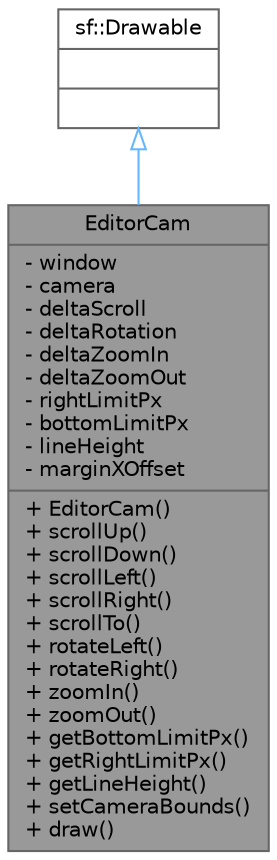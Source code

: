 digraph "EditorCam"
{
 // LATEX_PDF_SIZE
  bgcolor="transparent";
  edge [fontname=Helvetica,fontsize=10,labelfontname=Helvetica,labelfontsize=10];
  node [fontname=Helvetica,fontsize=10,shape=box,height=0.2,width=0.4];
  Node1 [shape=record,label="{EditorCam\n|- window\l- camera\l- deltaScroll\l- deltaRotation\l- deltaZoomIn\l- deltaZoomOut\l- rightLimitPx\l- bottomLimitPx\l- lineHeight\l- marginXOffset\l|+ EditorCam()\l+ scrollUp()\l+ scrollDown()\l+ scrollLeft()\l+ scrollRight()\l+ scrollTo()\l+ rotateLeft()\l+ rotateRight()\l+ zoomIn()\l+ zoomOut()\l+ getBottomLimitPx()\l+ getRightLimitPx()\l+ getLineHeight()\l+ setCameraBounds()\l+ draw()\l}",height=0.2,width=0.4,color="gray40", fillcolor="grey60", style="filled", fontcolor="black",tooltip=" "];
  Node2 -> Node1 [dir="back",color="steelblue1",style="solid",arrowtail="onormal"];
  Node2 [shape=record,label="{sf::Drawable\n||}",height=0.2,width=0.4,color="gray40", fillcolor="white", style="filled",tooltip=" "];
}
